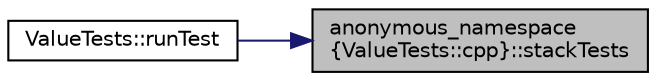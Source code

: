 digraph "anonymous_namespace{ValueTests::cpp}::stackTests"
{
 // INTERACTIVE_SVG=YES
 // LATEX_PDF_SIZE
  edge [fontname="Helvetica",fontsize="10",labelfontname="Helvetica",labelfontsize="10"];
  node [fontname="Helvetica",fontsize="10",shape=record];
  rankdir="RL";
  Node1 [label="anonymous_namespace\l\{ValueTests::cpp\}::stackTests",height=0.2,width=0.4,color="black", fillcolor="grey75", style="filled", fontcolor="black",tooltip="Tests all functionality on stacked Values."];
  Node1 -> Node2 [dir="back",color="midnightblue",fontsize="10",style="solid",fontname="Helvetica"];
  Node2 [label="ValueTests::runTest",height=0.2,width=0.4,color="black", fillcolor="white", style="filled",URL="$class_value_tests.html#a3f7ac17dd7b66fb9a9d1ad00b6389301",tooltip=" "];
}
